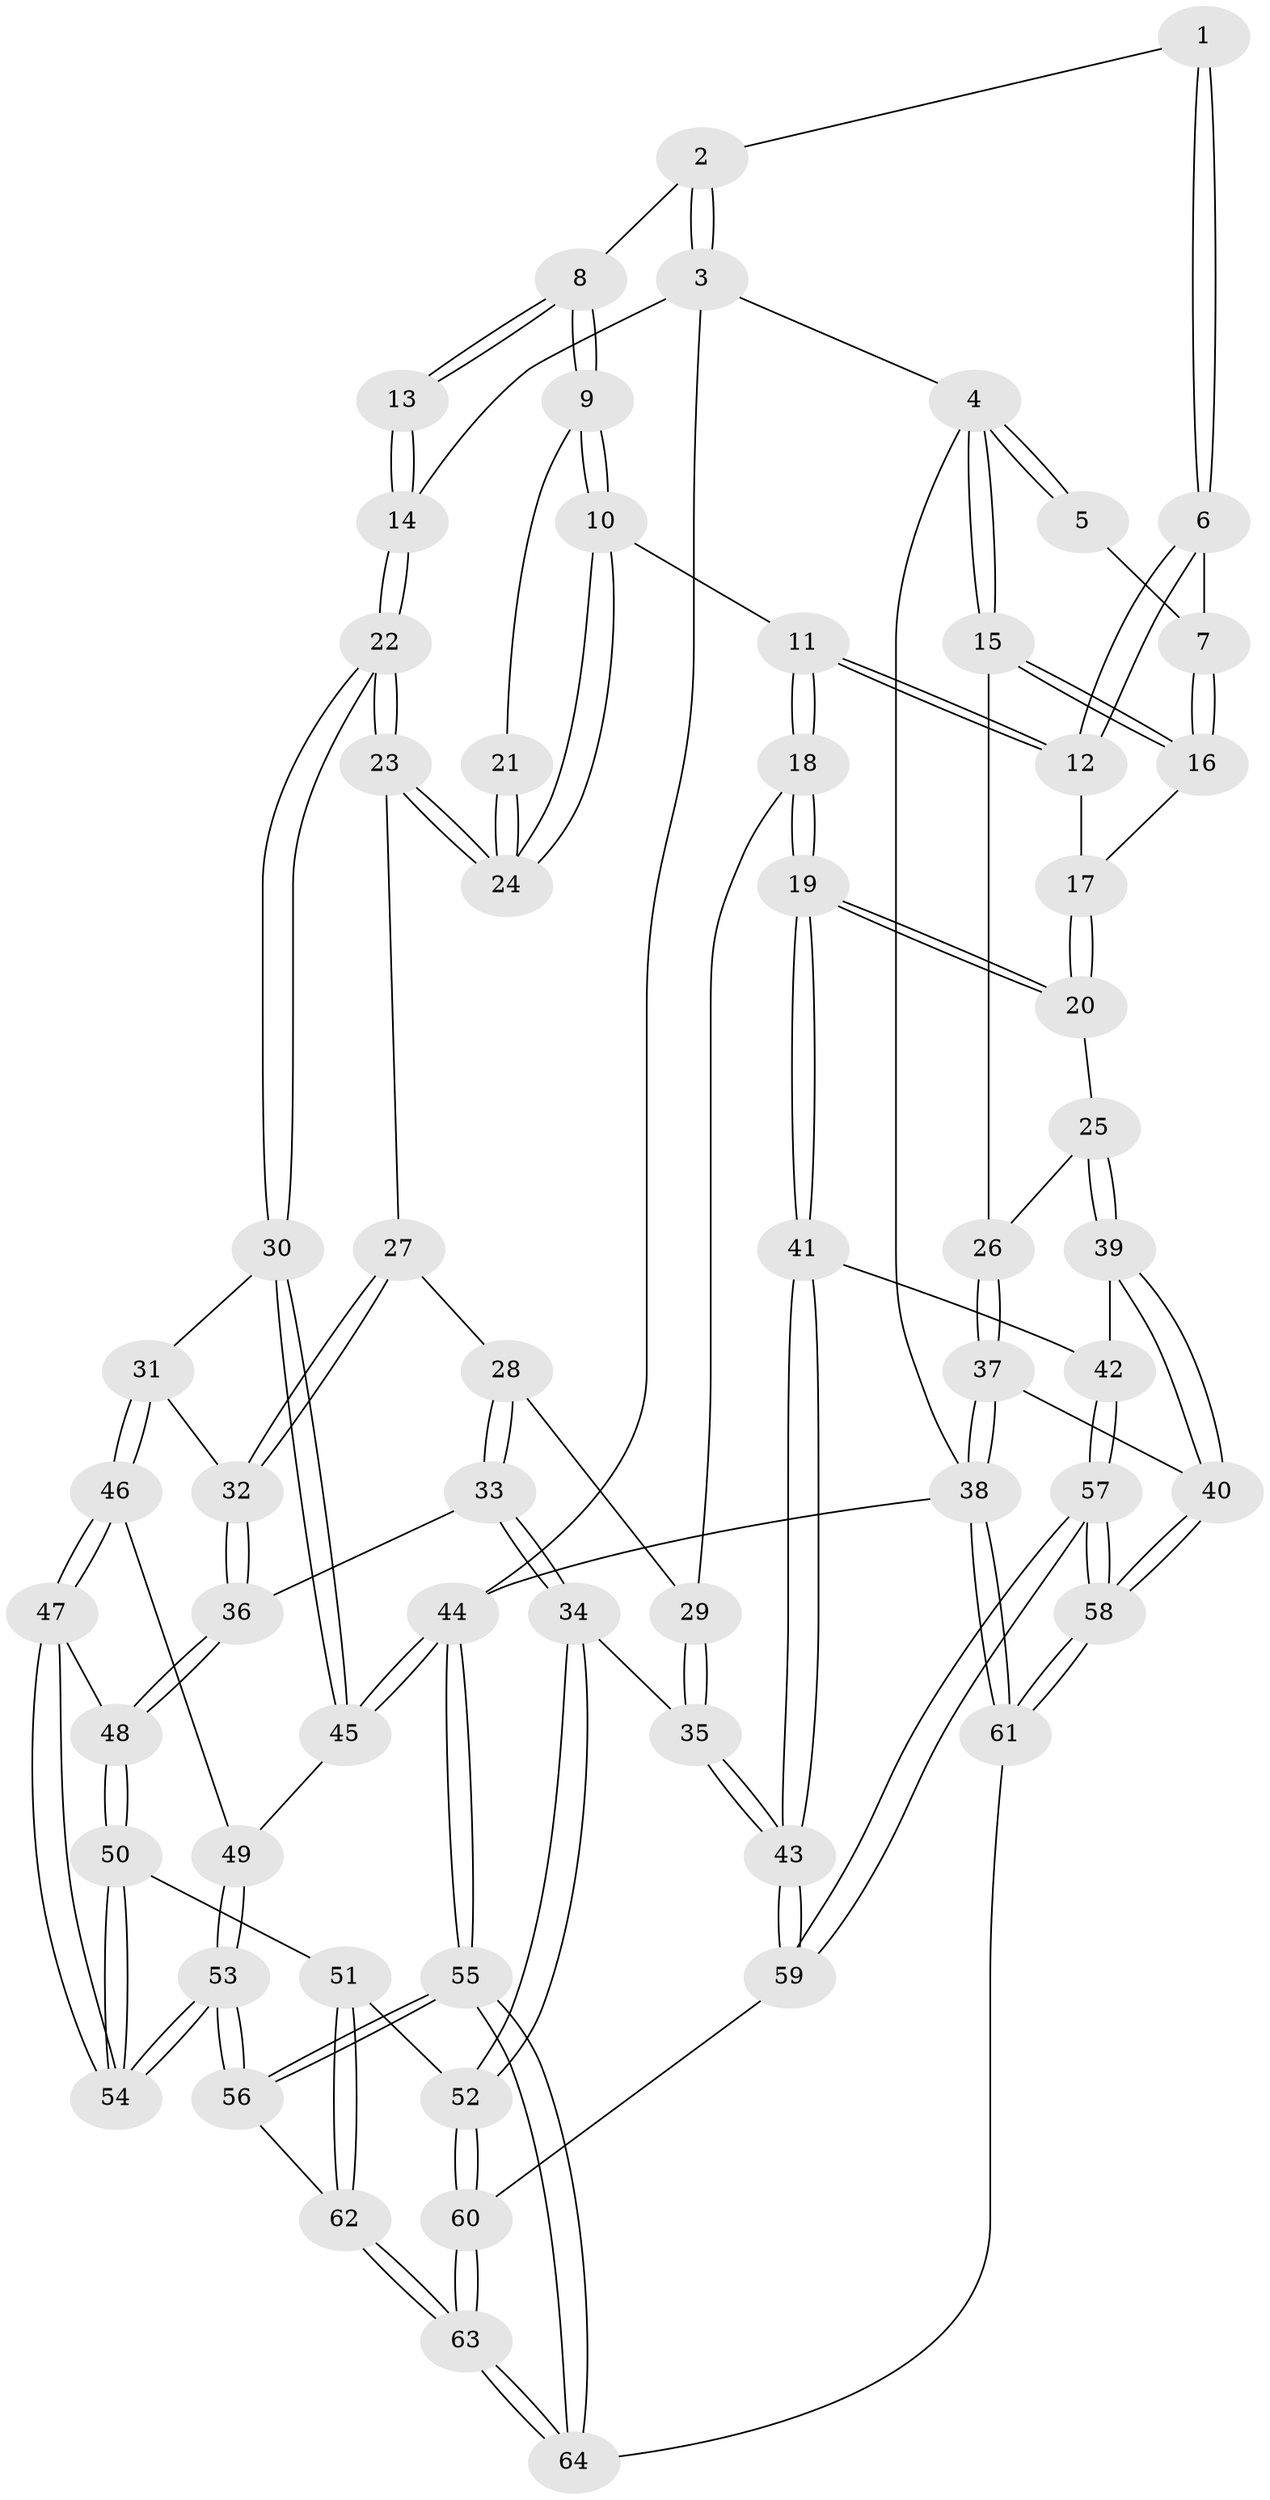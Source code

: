 // coarse degree distribution, {4: 0.2631578947368421, 3: 0.10526315789473684, 6: 0.18421052631578946, 5: 0.39473684210526316, 7: 0.02631578947368421, 8: 0.02631578947368421}
// Generated by graph-tools (version 1.1) at 2025/05/03/04/25 22:05:59]
// undirected, 64 vertices, 157 edges
graph export_dot {
graph [start="1"]
  node [color=gray90,style=filled];
  1 [pos="+0.3150356009632208+0"];
  2 [pos="+0.5820037349355552+0"];
  3 [pos="+1+0"];
  4 [pos="+0+0"];
  5 [pos="+0.19375245753037307+0"];
  6 [pos="+0.28360784089388386+0.09461400923264353"];
  7 [pos="+0.12858474116410812+0.11314652597026212"];
  8 [pos="+0.5847438324823959+0"];
  9 [pos="+0.5138643958105082+0.18671774882689626"];
  10 [pos="+0.5045496770960494+0.19694872345965242"];
  11 [pos="+0.3815784035965301+0.21226284601332351"];
  12 [pos="+0.3170164736435743+0.15116816456801635"];
  13 [pos="+0.7963551759182219+0.18148367208394567"];
  14 [pos="+1+0.26320773655685986"];
  15 [pos="+0+0.17322354421717104"];
  16 [pos="+0+0.1597723946522911"];
  17 [pos="+0.1695306321747526+0.24264682029455498"];
  18 [pos="+0.27829260508445286+0.4384352199963589"];
  19 [pos="+0.26645503825575445+0.44709470368684556"];
  20 [pos="+0.24127005418535202+0.4400599271893888"];
  21 [pos="+0.7600129708506841+0.19025645650303288"];
  22 [pos="+1+0.30866187065615924"];
  23 [pos="+0.5958792907782656+0.413651313698155"];
  24 [pos="+0.5951429328083054+0.40968025136693226"];
  25 [pos="+0.21026832872193194+0.43944928007483486"];
  26 [pos="+0+0.24090499117285852"];
  27 [pos="+0.5898205437589326+0.4304243492921155"];
  28 [pos="+0.5727387390303519+0.44137187057059823"];
  29 [pos="+0.49028370450303016+0.456852920898444"];
  30 [pos="+1+0.39059423899965906"];
  31 [pos="+0.9048889155443531+0.5439222836271653"];
  32 [pos="+0.7085500935931892+0.5705823066550716"];
  33 [pos="+0.5239597992953758+0.6657993660922388"];
  34 [pos="+0.4868045225416705+0.693431294472539"];
  35 [pos="+0.4297094831345562+0.6808158401502903"];
  36 [pos="+0.6716086354626986+0.6477527138154883"];
  37 [pos="+0+0.6328973676011721"];
  38 [pos="+0+1"];
  39 [pos="+0+0.6307388806475065"];
  40 [pos="+0+0.6354998699869803"];
  41 [pos="+0.28371020126948027+0.5700672895015064"];
  42 [pos="+0.12043831047276428+0.6910673995734802"];
  43 [pos="+0.36776100727100947+0.6803417672091623"];
  44 [pos="+1+1"];
  45 [pos="+1+0.44463531317621785"];
  46 [pos="+0.8621278030521624+0.669513971104493"];
  47 [pos="+0.8215726185484489+0.7495165559305047"];
  48 [pos="+0.699761719455165+0.7176228820361735"];
  49 [pos="+0.9482936267395824+0.7509971435384251"];
  50 [pos="+0.6434890387461615+0.8148196428819857"];
  51 [pos="+0.6234815448727296+0.8303471906850185"];
  52 [pos="+0.5470653868659353+0.8167144778349344"];
  53 [pos="+0.9383030695259987+0.997771133061644"];
  54 [pos="+0.8506817713798548+0.8529097812997739"];
  55 [pos="+1+1"];
  56 [pos="+0.9546505332318603+1"];
  57 [pos="+0.20062321626371313+0.9201936115630758"];
  58 [pos="+0.1975855467256264+0.9273454884541307"];
  59 [pos="+0.29219478689946526+0.8368372868828344"];
  60 [pos="+0.49575290913825953+0.8850671940432815"];
  61 [pos="+0.12735184297506133+1"];
  62 [pos="+0.6589143361346611+0.914303391574532"];
  63 [pos="+0.49020959253565455+1"];
  64 [pos="+0.4687129245612227+1"];
  1 -- 2;
  1 -- 6;
  1 -- 6;
  2 -- 3;
  2 -- 3;
  2 -- 8;
  3 -- 4;
  3 -- 14;
  3 -- 44;
  4 -- 5;
  4 -- 5;
  4 -- 15;
  4 -- 15;
  4 -- 38;
  5 -- 7;
  6 -- 7;
  6 -- 12;
  6 -- 12;
  7 -- 16;
  7 -- 16;
  8 -- 9;
  8 -- 9;
  8 -- 13;
  8 -- 13;
  9 -- 10;
  9 -- 10;
  9 -- 21;
  10 -- 11;
  10 -- 24;
  10 -- 24;
  11 -- 12;
  11 -- 12;
  11 -- 18;
  11 -- 18;
  12 -- 17;
  13 -- 14;
  13 -- 14;
  14 -- 22;
  14 -- 22;
  15 -- 16;
  15 -- 16;
  15 -- 26;
  16 -- 17;
  17 -- 20;
  17 -- 20;
  18 -- 19;
  18 -- 19;
  18 -- 29;
  19 -- 20;
  19 -- 20;
  19 -- 41;
  19 -- 41;
  20 -- 25;
  21 -- 24;
  21 -- 24;
  22 -- 23;
  22 -- 23;
  22 -- 30;
  22 -- 30;
  23 -- 24;
  23 -- 24;
  23 -- 27;
  25 -- 26;
  25 -- 39;
  25 -- 39;
  26 -- 37;
  26 -- 37;
  27 -- 28;
  27 -- 32;
  27 -- 32;
  28 -- 29;
  28 -- 33;
  28 -- 33;
  29 -- 35;
  29 -- 35;
  30 -- 31;
  30 -- 45;
  30 -- 45;
  31 -- 32;
  31 -- 46;
  31 -- 46;
  32 -- 36;
  32 -- 36;
  33 -- 34;
  33 -- 34;
  33 -- 36;
  34 -- 35;
  34 -- 52;
  34 -- 52;
  35 -- 43;
  35 -- 43;
  36 -- 48;
  36 -- 48;
  37 -- 38;
  37 -- 38;
  37 -- 40;
  38 -- 61;
  38 -- 61;
  38 -- 44;
  39 -- 40;
  39 -- 40;
  39 -- 42;
  40 -- 58;
  40 -- 58;
  41 -- 42;
  41 -- 43;
  41 -- 43;
  42 -- 57;
  42 -- 57;
  43 -- 59;
  43 -- 59;
  44 -- 45;
  44 -- 45;
  44 -- 55;
  44 -- 55;
  45 -- 49;
  46 -- 47;
  46 -- 47;
  46 -- 49;
  47 -- 48;
  47 -- 54;
  47 -- 54;
  48 -- 50;
  48 -- 50;
  49 -- 53;
  49 -- 53;
  50 -- 51;
  50 -- 54;
  50 -- 54;
  51 -- 52;
  51 -- 62;
  51 -- 62;
  52 -- 60;
  52 -- 60;
  53 -- 54;
  53 -- 54;
  53 -- 56;
  53 -- 56;
  55 -- 56;
  55 -- 56;
  55 -- 64;
  55 -- 64;
  56 -- 62;
  57 -- 58;
  57 -- 58;
  57 -- 59;
  57 -- 59;
  58 -- 61;
  58 -- 61;
  59 -- 60;
  60 -- 63;
  60 -- 63;
  61 -- 64;
  62 -- 63;
  62 -- 63;
  63 -- 64;
  63 -- 64;
}
